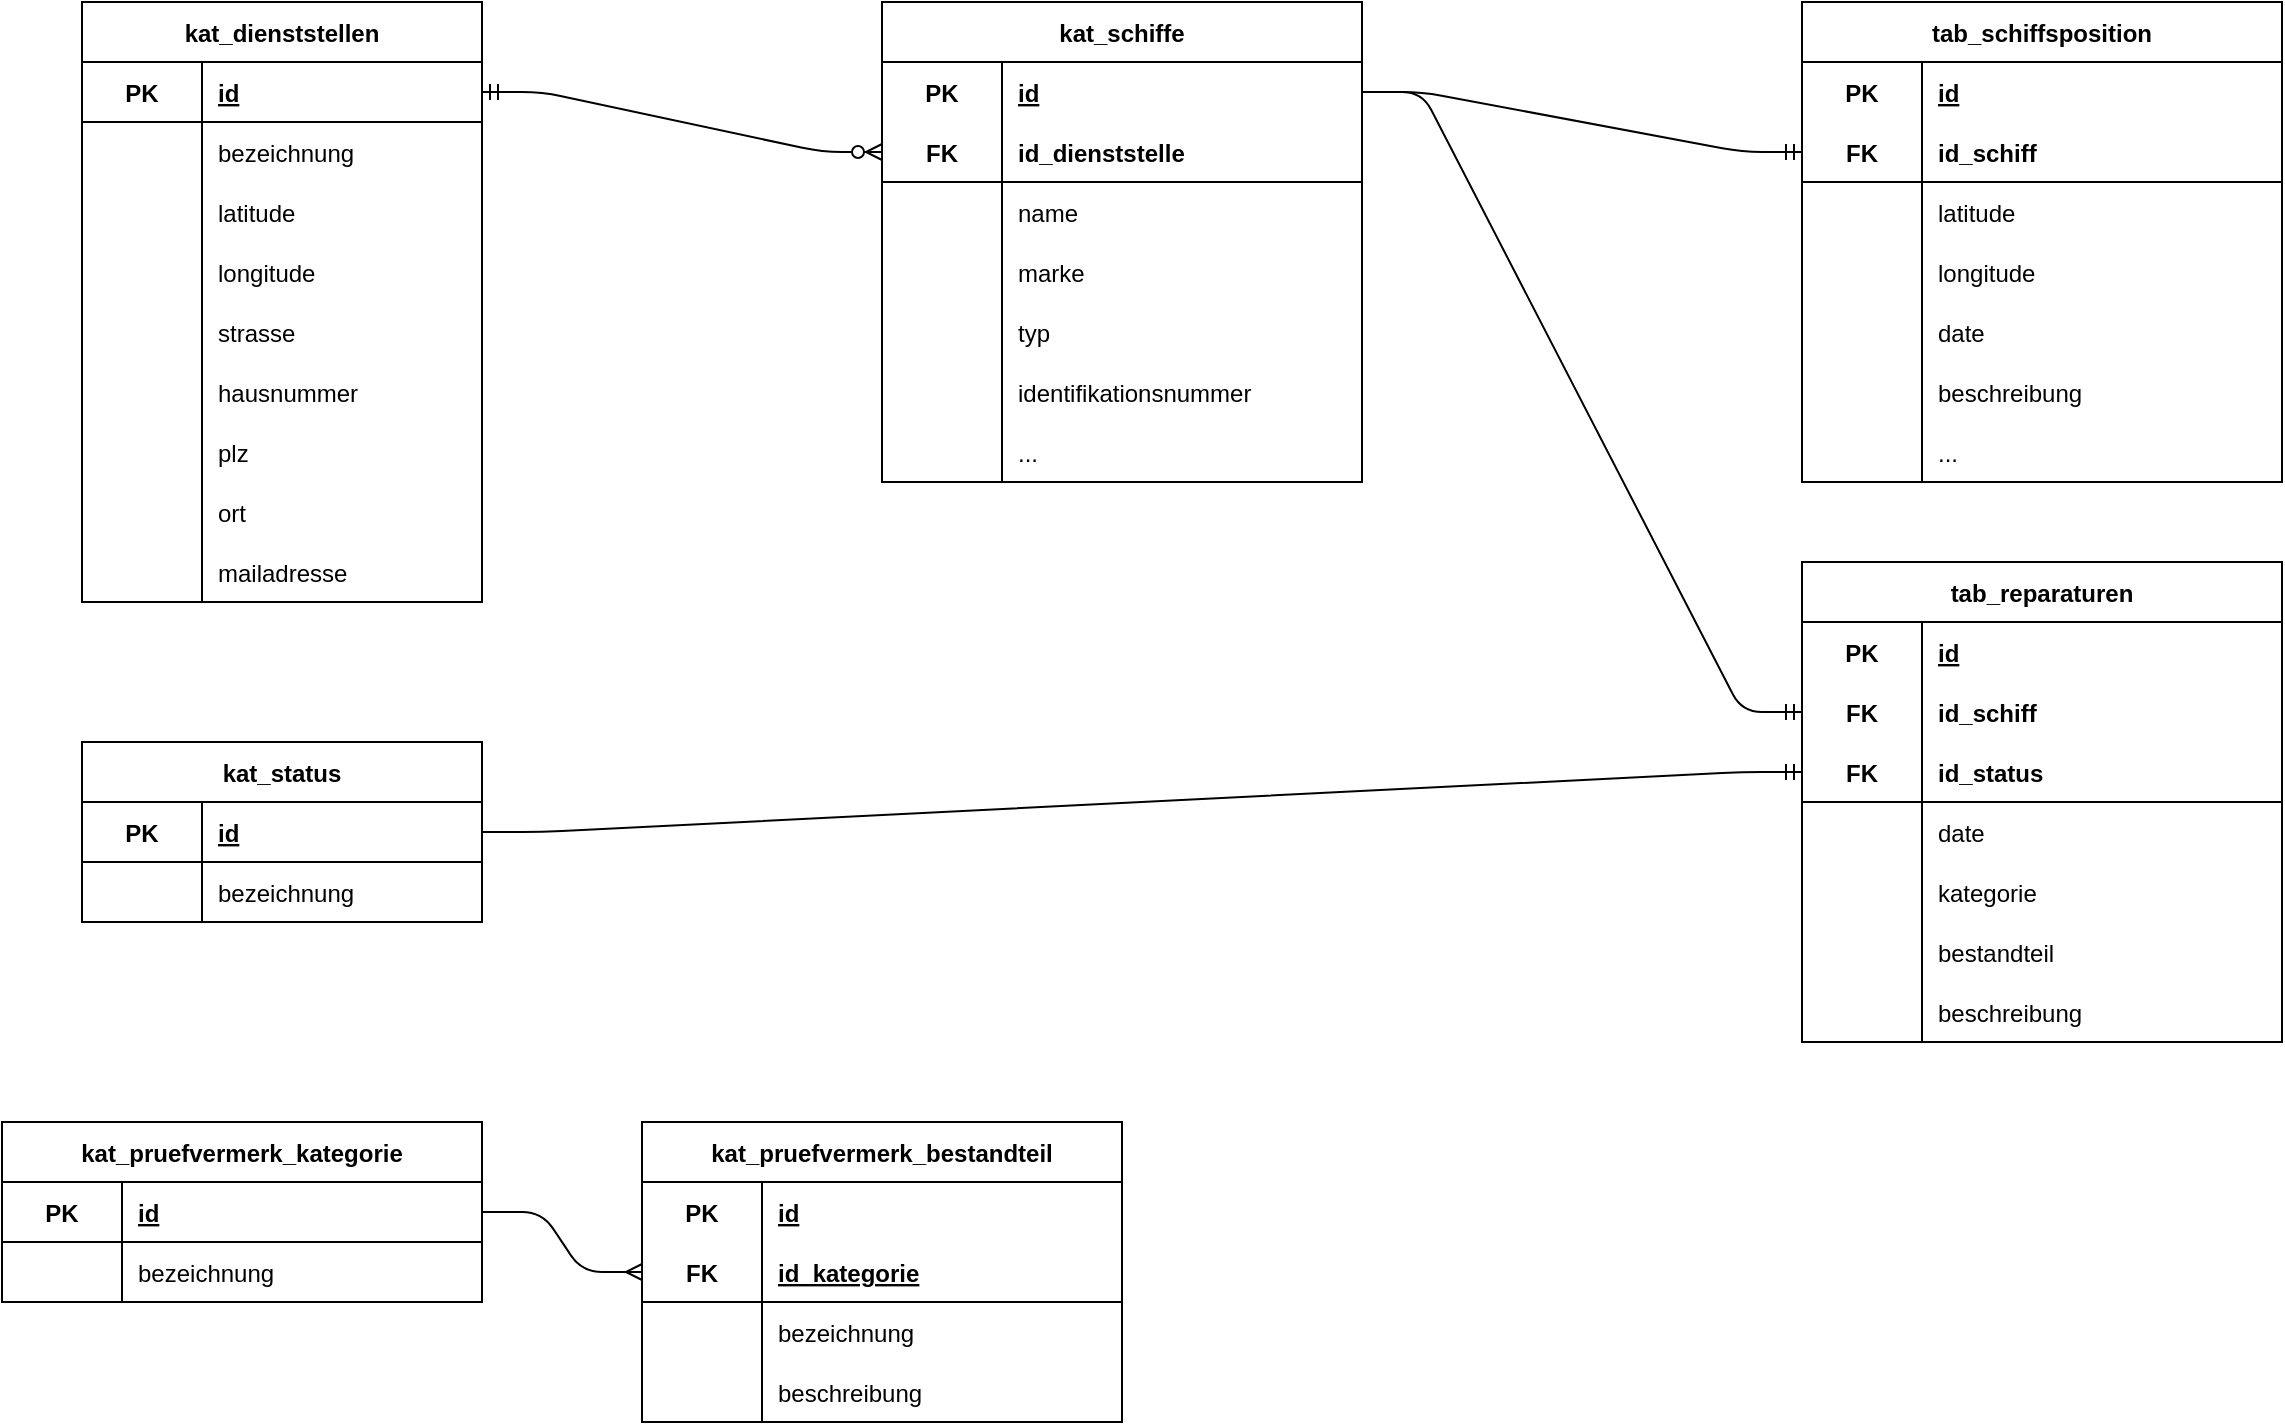 <mxfile version="14.9.3" type="device"><diagram id="sfsO3Hcoz5Hx7SNBKWuH" name="Page-1"><mxGraphModel dx="5128" dy="4210" grid="1" gridSize="10" guides="1" tooltips="1" connect="1" arrows="1" fold="1" page="1" pageScale="1" pageWidth="1654" pageHeight="2336" math="0" shadow="0"><root><mxCell id="0"/><mxCell id="1" parent="0"/><mxCell id="rqoMmdnZVlLSdogfZF5L-40" value="kat_dienststellen" style="shape=table;startSize=30;container=1;collapsible=1;childLayout=tableLayout;fixedRows=1;rowLines=0;fontStyle=1;align=center;resizeLast=1;strokeColor=#000000;fillColor=none;" parent="1" vertex="1"><mxGeometry x="-1520" y="-2280" width="200" height="300" as="geometry"/></mxCell><mxCell id="rqoMmdnZVlLSdogfZF5L-41" value="" style="shape=partialRectangle;collapsible=0;dropTarget=0;pointerEvents=0;fillColor=none;top=0;left=0;bottom=1;right=0;points=[[0,0.5],[1,0.5]];portConstraint=eastwest;" parent="rqoMmdnZVlLSdogfZF5L-40" vertex="1"><mxGeometry y="30" width="200" height="30" as="geometry"/></mxCell><mxCell id="rqoMmdnZVlLSdogfZF5L-42" value="PK" style="shape=partialRectangle;connectable=0;fillColor=none;top=0;left=0;bottom=0;right=0;fontStyle=1;overflow=hidden;strokeColor=none;" parent="rqoMmdnZVlLSdogfZF5L-41" vertex="1"><mxGeometry width="60" height="30" as="geometry"/></mxCell><mxCell id="rqoMmdnZVlLSdogfZF5L-43" value="id" style="shape=partialRectangle;connectable=0;top=0;left=0;bottom=0;right=0;align=left;spacingLeft=6;fontStyle=5;overflow=hidden;strokeColor=none;fillColor=none;" parent="rqoMmdnZVlLSdogfZF5L-41" vertex="1"><mxGeometry x="60" width="140" height="30" as="geometry"/></mxCell><mxCell id="rqoMmdnZVlLSdogfZF5L-47" value="" style="shape=partialRectangle;collapsible=0;dropTarget=0;pointerEvents=0;fillColor=none;top=0;left=0;bottom=0;right=0;points=[[0,0.5],[1,0.5]];portConstraint=eastwest;" parent="rqoMmdnZVlLSdogfZF5L-40" vertex="1"><mxGeometry y="60" width="200" height="30" as="geometry"/></mxCell><mxCell id="rqoMmdnZVlLSdogfZF5L-48" value="" style="shape=partialRectangle;connectable=0;fillColor=none;top=0;left=0;bottom=0;right=0;editable=1;overflow=hidden;" parent="rqoMmdnZVlLSdogfZF5L-47" vertex="1"><mxGeometry width="60" height="30" as="geometry"/></mxCell><mxCell id="rqoMmdnZVlLSdogfZF5L-49" value="bezeichnung" style="shape=partialRectangle;connectable=0;top=0;left=0;bottom=0;right=0;align=left;spacingLeft=6;overflow=hidden;fillColor=none;" parent="rqoMmdnZVlLSdogfZF5L-47" vertex="1"><mxGeometry x="60" width="140" height="30" as="geometry"/></mxCell><mxCell id="rqoMmdnZVlLSdogfZF5L-50" value="" style="shape=partialRectangle;collapsible=0;dropTarget=0;pointerEvents=0;fillColor=none;top=0;left=0;bottom=0;right=0;points=[[0,0.5],[1,0.5]];portConstraint=eastwest;" parent="rqoMmdnZVlLSdogfZF5L-40" vertex="1"><mxGeometry y="90" width="200" height="30" as="geometry"/></mxCell><mxCell id="rqoMmdnZVlLSdogfZF5L-51" value="" style="shape=partialRectangle;connectable=0;fillColor=none;top=0;left=0;bottom=0;right=0;editable=1;overflow=hidden;" parent="rqoMmdnZVlLSdogfZF5L-50" vertex="1"><mxGeometry width="60" height="30" as="geometry"/></mxCell><mxCell id="rqoMmdnZVlLSdogfZF5L-52" value="latitude" style="shape=partialRectangle;connectable=0;top=0;left=0;bottom=0;right=0;align=left;spacingLeft=6;overflow=hidden;fillColor=none;" parent="rqoMmdnZVlLSdogfZF5L-50" vertex="1"><mxGeometry x="60" width="140" height="30" as="geometry"/></mxCell><mxCell id="oba9zOCNSkL2vtbInk4V-3843" value="" style="shape=partialRectangle;collapsible=0;dropTarget=0;pointerEvents=0;fillColor=none;top=0;left=0;bottom=0;right=0;points=[[0,0.5],[1,0.5]];portConstraint=eastwest;" vertex="1" parent="rqoMmdnZVlLSdogfZF5L-40"><mxGeometry y="120" width="200" height="30" as="geometry"/></mxCell><mxCell id="oba9zOCNSkL2vtbInk4V-3844" value="" style="shape=partialRectangle;connectable=0;fillColor=none;top=0;left=0;bottom=0;right=0;editable=1;overflow=hidden;" vertex="1" parent="oba9zOCNSkL2vtbInk4V-3843"><mxGeometry width="60" height="30" as="geometry"/></mxCell><mxCell id="oba9zOCNSkL2vtbInk4V-3845" value="longitude" style="shape=partialRectangle;connectable=0;top=0;left=0;bottom=0;right=0;align=left;spacingLeft=6;overflow=hidden;fillColor=none;" vertex="1" parent="oba9zOCNSkL2vtbInk4V-3843"><mxGeometry x="60" width="140" height="30" as="geometry"/></mxCell><mxCell id="rqoMmdnZVlLSdogfZF5L-53" value="" style="shape=partialRectangle;collapsible=0;dropTarget=0;pointerEvents=0;fillColor=none;top=0;left=0;bottom=0;right=0;points=[[0,0.5],[1,0.5]];portConstraint=eastwest;" parent="rqoMmdnZVlLSdogfZF5L-40" vertex="1"><mxGeometry y="150" width="200" height="30" as="geometry"/></mxCell><mxCell id="rqoMmdnZVlLSdogfZF5L-54" value="" style="shape=partialRectangle;connectable=0;fillColor=none;top=0;left=0;bottom=0;right=0;editable=1;overflow=hidden;" parent="rqoMmdnZVlLSdogfZF5L-53" vertex="1"><mxGeometry width="60" height="30" as="geometry"/></mxCell><mxCell id="rqoMmdnZVlLSdogfZF5L-55" value="strasse" style="shape=partialRectangle;connectable=0;top=0;left=0;bottom=0;right=0;align=left;spacingLeft=6;overflow=hidden;fillColor=none;" parent="rqoMmdnZVlLSdogfZF5L-53" vertex="1"><mxGeometry x="60" width="140" height="30" as="geometry"/></mxCell><mxCell id="oba9zOCNSkL2vtbInk4V-3846" value="" style="shape=partialRectangle;collapsible=0;dropTarget=0;pointerEvents=0;fillColor=none;top=0;left=0;bottom=0;right=0;points=[[0,0.5],[1,0.5]];portConstraint=eastwest;" vertex="1" parent="rqoMmdnZVlLSdogfZF5L-40"><mxGeometry y="180" width="200" height="30" as="geometry"/></mxCell><mxCell id="oba9zOCNSkL2vtbInk4V-3847" value="" style="shape=partialRectangle;connectable=0;fillColor=none;top=0;left=0;bottom=0;right=0;editable=1;overflow=hidden;" vertex="1" parent="oba9zOCNSkL2vtbInk4V-3846"><mxGeometry width="60" height="30" as="geometry"/></mxCell><mxCell id="oba9zOCNSkL2vtbInk4V-3848" value="hausnummer" style="shape=partialRectangle;connectable=0;top=0;left=0;bottom=0;right=0;align=left;spacingLeft=6;overflow=hidden;fillColor=none;" vertex="1" parent="oba9zOCNSkL2vtbInk4V-3846"><mxGeometry x="60" width="140" height="30" as="geometry"/></mxCell><mxCell id="oba9zOCNSkL2vtbInk4V-3849" value="" style="shape=partialRectangle;collapsible=0;dropTarget=0;pointerEvents=0;fillColor=none;top=0;left=0;bottom=0;right=0;points=[[0,0.5],[1,0.5]];portConstraint=eastwest;" vertex="1" parent="rqoMmdnZVlLSdogfZF5L-40"><mxGeometry y="210" width="200" height="30" as="geometry"/></mxCell><mxCell id="oba9zOCNSkL2vtbInk4V-3850" value="" style="shape=partialRectangle;connectable=0;fillColor=none;top=0;left=0;bottom=0;right=0;editable=1;overflow=hidden;" vertex="1" parent="oba9zOCNSkL2vtbInk4V-3849"><mxGeometry width="60" height="30" as="geometry"/></mxCell><mxCell id="oba9zOCNSkL2vtbInk4V-3851" value="plz" style="shape=partialRectangle;connectable=0;top=0;left=0;bottom=0;right=0;align=left;spacingLeft=6;overflow=hidden;fillColor=none;" vertex="1" parent="oba9zOCNSkL2vtbInk4V-3849"><mxGeometry x="60" width="140" height="30" as="geometry"/></mxCell><mxCell id="oba9zOCNSkL2vtbInk4V-3852" value="" style="shape=partialRectangle;collapsible=0;dropTarget=0;pointerEvents=0;fillColor=none;top=0;left=0;bottom=0;right=0;points=[[0,0.5],[1,0.5]];portConstraint=eastwest;" vertex="1" parent="rqoMmdnZVlLSdogfZF5L-40"><mxGeometry y="240" width="200" height="30" as="geometry"/></mxCell><mxCell id="oba9zOCNSkL2vtbInk4V-3853" value="" style="shape=partialRectangle;connectable=0;fillColor=none;top=0;left=0;bottom=0;right=0;editable=1;overflow=hidden;" vertex="1" parent="oba9zOCNSkL2vtbInk4V-3852"><mxGeometry width="60" height="30" as="geometry"/></mxCell><mxCell id="oba9zOCNSkL2vtbInk4V-3854" value="ort" style="shape=partialRectangle;connectable=0;top=0;left=0;bottom=0;right=0;align=left;spacingLeft=6;overflow=hidden;fillColor=none;" vertex="1" parent="oba9zOCNSkL2vtbInk4V-3852"><mxGeometry x="60" width="140" height="30" as="geometry"/></mxCell><mxCell id="rqoMmdnZVlLSdogfZF5L-56" value="" style="shape=partialRectangle;collapsible=0;dropTarget=0;pointerEvents=0;fillColor=none;top=0;left=0;bottom=0;right=0;points=[[0,0.5],[1,0.5]];portConstraint=eastwest;" parent="rqoMmdnZVlLSdogfZF5L-40" vertex="1"><mxGeometry y="270" width="200" height="30" as="geometry"/></mxCell><mxCell id="rqoMmdnZVlLSdogfZF5L-57" value="" style="shape=partialRectangle;connectable=0;fillColor=none;top=0;left=0;bottom=0;right=0;editable=1;overflow=hidden;" parent="rqoMmdnZVlLSdogfZF5L-56" vertex="1"><mxGeometry width="60" height="30" as="geometry"/></mxCell><mxCell id="rqoMmdnZVlLSdogfZF5L-58" value="mailadresse" style="shape=partialRectangle;connectable=0;top=0;left=0;bottom=0;right=0;align=left;spacingLeft=6;overflow=hidden;fillColor=none;" parent="rqoMmdnZVlLSdogfZF5L-56" vertex="1"><mxGeometry x="60" width="140" height="30" as="geometry"/></mxCell><mxCell id="oba9zOCNSkL2vtbInk4V-3742" value="kat_schiffe" style="shape=table;startSize=30;container=1;collapsible=1;childLayout=tableLayout;fixedRows=1;rowLines=0;fontStyle=1;align=center;resizeLast=1;strokeColor=#000000;fillColor=none;" vertex="1" parent="1"><mxGeometry x="-1120" y="-2280" width="240" height="240" as="geometry"><mxRectangle x="1280" y="900" width="150" height="30" as="alternateBounds"/></mxGeometry></mxCell><mxCell id="oba9zOCNSkL2vtbInk4V-3743" value="" style="shape=partialRectangle;collapsible=0;dropTarget=0;pointerEvents=0;fillColor=none;top=0;left=0;bottom=0;right=0;points=[[0,0.5],[1,0.5]];portConstraint=eastwest;" vertex="1" parent="oba9zOCNSkL2vtbInk4V-3742"><mxGeometry y="30" width="240" height="30" as="geometry"/></mxCell><mxCell id="oba9zOCNSkL2vtbInk4V-3744" value="PK" style="shape=partialRectangle;connectable=0;fillColor=none;top=0;left=0;bottom=0;right=0;fontStyle=1;overflow=hidden;" vertex="1" parent="oba9zOCNSkL2vtbInk4V-3743"><mxGeometry width="60" height="30" as="geometry"/></mxCell><mxCell id="oba9zOCNSkL2vtbInk4V-3745" value="id" style="shape=partialRectangle;connectable=0;top=0;left=0;bottom=0;right=0;align=left;spacingLeft=6;fontStyle=5;overflow=hidden;fillColor=none;" vertex="1" parent="oba9zOCNSkL2vtbInk4V-3743"><mxGeometry x="60" width="180" height="30" as="geometry"/></mxCell><mxCell id="oba9zOCNSkL2vtbInk4V-3749" value="" style="shape=partialRectangle;collapsible=0;dropTarget=0;pointerEvents=0;fillColor=none;top=0;left=0;bottom=0;right=0;points=[[0,0.5],[1,0.5]];portConstraint=eastwest;" vertex="1" parent="oba9zOCNSkL2vtbInk4V-3742"><mxGeometry y="60" width="240" height="30" as="geometry"/></mxCell><mxCell id="oba9zOCNSkL2vtbInk4V-3750" value="FK" style="shape=partialRectangle;connectable=0;fillColor=none;top=0;left=0;bottom=1;right=0;fontStyle=1;overflow=hidden;" vertex="1" parent="oba9zOCNSkL2vtbInk4V-3749"><mxGeometry width="60" height="30" as="geometry"/></mxCell><mxCell id="oba9zOCNSkL2vtbInk4V-3751" value="id_dienststelle" style="shape=partialRectangle;connectable=0;top=0;left=0;bottom=1;right=0;align=left;spacingLeft=6;fontStyle=1;overflow=hidden;fillColor=none;" vertex="1" parent="oba9zOCNSkL2vtbInk4V-3749"><mxGeometry x="60" width="180" height="30" as="geometry"/></mxCell><mxCell id="oba9zOCNSkL2vtbInk4V-3752" value="" style="shape=partialRectangle;collapsible=0;dropTarget=0;pointerEvents=0;fillColor=none;top=0;left=0;bottom=0;right=0;points=[[0,0.5],[1,0.5]];portConstraint=eastwest;" vertex="1" parent="oba9zOCNSkL2vtbInk4V-3742"><mxGeometry y="90" width="240" height="30" as="geometry"/></mxCell><mxCell id="oba9zOCNSkL2vtbInk4V-3753" value="" style="shape=partialRectangle;connectable=0;fillColor=none;top=0;left=0;bottom=0;right=0;editable=1;overflow=hidden;" vertex="1" parent="oba9zOCNSkL2vtbInk4V-3752"><mxGeometry width="60" height="30" as="geometry"/></mxCell><mxCell id="oba9zOCNSkL2vtbInk4V-3754" value="name" style="shape=partialRectangle;connectable=0;top=0;left=0;bottom=0;right=0;align=left;spacingLeft=6;overflow=hidden;fillColor=none;" vertex="1" parent="oba9zOCNSkL2vtbInk4V-3752"><mxGeometry x="60" width="180" height="30" as="geometry"/></mxCell><mxCell id="oba9zOCNSkL2vtbInk4V-3818" value="" style="shape=partialRectangle;collapsible=0;dropTarget=0;pointerEvents=0;fillColor=none;top=0;left=0;bottom=0;right=0;points=[[0,0.5],[1,0.5]];portConstraint=eastwest;" vertex="1" parent="oba9zOCNSkL2vtbInk4V-3742"><mxGeometry y="120" width="240" height="30" as="geometry"/></mxCell><mxCell id="oba9zOCNSkL2vtbInk4V-3819" value="" style="shape=partialRectangle;connectable=0;fillColor=none;top=0;left=0;bottom=0;right=0;editable=1;overflow=hidden;" vertex="1" parent="oba9zOCNSkL2vtbInk4V-3818"><mxGeometry width="60" height="30" as="geometry"/></mxCell><mxCell id="oba9zOCNSkL2vtbInk4V-3820" value="marke" style="shape=partialRectangle;connectable=0;top=0;left=0;bottom=0;right=0;align=left;spacingLeft=6;overflow=hidden;fillColor=none;" vertex="1" parent="oba9zOCNSkL2vtbInk4V-3818"><mxGeometry x="60" width="180" height="30" as="geometry"/></mxCell><mxCell id="oba9zOCNSkL2vtbInk4V-3821" value="" style="shape=partialRectangle;collapsible=0;dropTarget=0;pointerEvents=0;fillColor=none;top=0;left=0;bottom=0;right=0;points=[[0,0.5],[1,0.5]];portConstraint=eastwest;" vertex="1" parent="oba9zOCNSkL2vtbInk4V-3742"><mxGeometry y="150" width="240" height="30" as="geometry"/></mxCell><mxCell id="oba9zOCNSkL2vtbInk4V-3822" value="" style="shape=partialRectangle;connectable=0;fillColor=none;top=0;left=0;bottom=0;right=0;editable=1;overflow=hidden;" vertex="1" parent="oba9zOCNSkL2vtbInk4V-3821"><mxGeometry width="60" height="30" as="geometry"/></mxCell><mxCell id="oba9zOCNSkL2vtbInk4V-3823" value="typ" style="shape=partialRectangle;connectable=0;top=0;left=0;bottom=0;right=0;align=left;spacingLeft=6;overflow=hidden;fillColor=none;" vertex="1" parent="oba9zOCNSkL2vtbInk4V-3821"><mxGeometry x="60" width="180" height="30" as="geometry"/></mxCell><mxCell id="oba9zOCNSkL2vtbInk4V-3824" value="" style="shape=partialRectangle;collapsible=0;dropTarget=0;pointerEvents=0;fillColor=none;top=0;left=0;bottom=0;right=0;points=[[0,0.5],[1,0.5]];portConstraint=eastwest;" vertex="1" parent="oba9zOCNSkL2vtbInk4V-3742"><mxGeometry y="180" width="240" height="30" as="geometry"/></mxCell><mxCell id="oba9zOCNSkL2vtbInk4V-3825" value="" style="shape=partialRectangle;connectable=0;fillColor=none;top=0;left=0;bottom=0;right=0;editable=1;overflow=hidden;" vertex="1" parent="oba9zOCNSkL2vtbInk4V-3824"><mxGeometry width="60" height="30" as="geometry"/></mxCell><mxCell id="oba9zOCNSkL2vtbInk4V-3826" value="identifikationsnummer" style="shape=partialRectangle;connectable=0;top=0;left=0;bottom=0;right=0;align=left;spacingLeft=6;overflow=hidden;fillColor=none;" vertex="1" parent="oba9zOCNSkL2vtbInk4V-3824"><mxGeometry x="60" width="180" height="30" as="geometry"/></mxCell><mxCell id="oba9zOCNSkL2vtbInk4V-3827" value="" style="shape=partialRectangle;collapsible=0;dropTarget=0;pointerEvents=0;fillColor=none;top=0;left=0;bottom=0;right=0;points=[[0,0.5],[1,0.5]];portConstraint=eastwest;" vertex="1" parent="oba9zOCNSkL2vtbInk4V-3742"><mxGeometry y="210" width="240" height="30" as="geometry"/></mxCell><mxCell id="oba9zOCNSkL2vtbInk4V-3828" value="" style="shape=partialRectangle;connectable=0;fillColor=none;top=0;left=0;bottom=0;right=0;editable=1;overflow=hidden;" vertex="1" parent="oba9zOCNSkL2vtbInk4V-3827"><mxGeometry width="60" height="30" as="geometry"/></mxCell><mxCell id="oba9zOCNSkL2vtbInk4V-3829" value="..." style="shape=partialRectangle;connectable=0;top=0;left=0;bottom=0;right=0;align=left;spacingLeft=6;overflow=hidden;fillColor=none;" vertex="1" parent="oba9zOCNSkL2vtbInk4V-3827"><mxGeometry x="60" width="180" height="30" as="geometry"/></mxCell><mxCell id="oba9zOCNSkL2vtbInk4V-3767" value="tab_reparaturen" style="shape=table;startSize=30;container=1;collapsible=1;childLayout=tableLayout;fixedRows=1;rowLines=0;fontStyle=1;align=center;resizeLast=1;strokeColor=#000000;fillColor=none;" vertex="1" parent="1"><mxGeometry x="-660" y="-2000" width="240" height="240" as="geometry"><mxRectangle x="1280" y="900" width="150" height="30" as="alternateBounds"/></mxGeometry></mxCell><mxCell id="oba9zOCNSkL2vtbInk4V-3768" value="" style="shape=partialRectangle;collapsible=0;dropTarget=0;pointerEvents=0;fillColor=none;top=0;left=0;bottom=0;right=0;points=[[0,0.5],[1,0.5]];portConstraint=eastwest;" vertex="1" parent="oba9zOCNSkL2vtbInk4V-3767"><mxGeometry y="30" width="240" height="30" as="geometry"/></mxCell><mxCell id="oba9zOCNSkL2vtbInk4V-3769" value="PK" style="shape=partialRectangle;connectable=0;fillColor=none;top=0;left=0;bottom=0;right=0;fontStyle=1;overflow=hidden;" vertex="1" parent="oba9zOCNSkL2vtbInk4V-3768"><mxGeometry width="60" height="30" as="geometry"/></mxCell><mxCell id="oba9zOCNSkL2vtbInk4V-3770" value="id" style="shape=partialRectangle;connectable=0;top=0;left=0;bottom=0;right=0;align=left;spacingLeft=6;fontStyle=5;overflow=hidden;fillColor=none;" vertex="1" parent="oba9zOCNSkL2vtbInk4V-3768"><mxGeometry x="60" width="180" height="30" as="geometry"/></mxCell><mxCell id="oba9zOCNSkL2vtbInk4V-3815" value="" style="shape=partialRectangle;collapsible=0;dropTarget=0;pointerEvents=0;fillColor=none;top=0;left=0;bottom=0;right=0;points=[[0,0.5],[1,0.5]];portConstraint=eastwest;" vertex="1" parent="oba9zOCNSkL2vtbInk4V-3767"><mxGeometry y="60" width="240" height="30" as="geometry"/></mxCell><mxCell id="oba9zOCNSkL2vtbInk4V-3816" value="FK" style="shape=partialRectangle;connectable=0;fillColor=none;top=0;left=0;bottom=0;right=0;fontStyle=1;overflow=hidden;" vertex="1" parent="oba9zOCNSkL2vtbInk4V-3815"><mxGeometry width="60" height="30" as="geometry"/></mxCell><mxCell id="oba9zOCNSkL2vtbInk4V-3817" value="id_schiff" style="shape=partialRectangle;connectable=0;top=0;left=0;bottom=0;right=0;align=left;spacingLeft=6;fontStyle=1;overflow=hidden;fillColor=none;" vertex="1" parent="oba9zOCNSkL2vtbInk4V-3815"><mxGeometry x="60" width="180" height="30" as="geometry"/></mxCell><mxCell id="oba9zOCNSkL2vtbInk4V-3812" value="" style="shape=partialRectangle;collapsible=0;dropTarget=0;pointerEvents=0;fillColor=none;top=0;left=0;bottom=0;right=0;points=[[0,0.5],[1,0.5]];portConstraint=eastwest;" vertex="1" parent="oba9zOCNSkL2vtbInk4V-3767"><mxGeometry y="90" width="240" height="30" as="geometry"/></mxCell><mxCell id="oba9zOCNSkL2vtbInk4V-3813" value="FK" style="shape=partialRectangle;connectable=0;fillColor=none;top=0;left=0;bottom=1;right=0;fontStyle=1;overflow=hidden;" vertex="1" parent="oba9zOCNSkL2vtbInk4V-3812"><mxGeometry width="60" height="30" as="geometry"/></mxCell><mxCell id="oba9zOCNSkL2vtbInk4V-3814" value="id_status" style="shape=partialRectangle;connectable=0;top=0;left=0;bottom=1;right=0;align=left;spacingLeft=6;fontStyle=1;overflow=hidden;fillColor=none;" vertex="1" parent="oba9zOCNSkL2vtbInk4V-3812"><mxGeometry x="60" width="180" height="30" as="geometry"/></mxCell><mxCell id="oba9zOCNSkL2vtbInk4V-3777" value="" style="shape=partialRectangle;collapsible=0;dropTarget=0;pointerEvents=0;fillColor=none;top=0;left=0;bottom=0;right=0;points=[[0,0.5],[1,0.5]];portConstraint=eastwest;" vertex="1" parent="oba9zOCNSkL2vtbInk4V-3767"><mxGeometry y="120" width="240" height="30" as="geometry"/></mxCell><mxCell id="oba9zOCNSkL2vtbInk4V-3778" value="" style="shape=partialRectangle;connectable=0;fillColor=none;top=0;left=0;bottom=0;right=0;editable=1;overflow=hidden;" vertex="1" parent="oba9zOCNSkL2vtbInk4V-3777"><mxGeometry width="60" height="30" as="geometry"/></mxCell><mxCell id="oba9zOCNSkL2vtbInk4V-3779" value="date" style="shape=partialRectangle;connectable=0;top=0;left=0;bottom=0;right=0;align=left;spacingLeft=6;overflow=hidden;fillColor=none;" vertex="1" parent="oba9zOCNSkL2vtbInk4V-3777"><mxGeometry x="60" width="180" height="30" as="geometry"/></mxCell><mxCell id="oba9zOCNSkL2vtbInk4V-3780" value="" style="shape=partialRectangle;collapsible=0;dropTarget=0;pointerEvents=0;fillColor=none;top=0;left=0;bottom=0;right=0;points=[[0,0.5],[1,0.5]];portConstraint=eastwest;" vertex="1" parent="oba9zOCNSkL2vtbInk4V-3767"><mxGeometry y="150" width="240" height="30" as="geometry"/></mxCell><mxCell id="oba9zOCNSkL2vtbInk4V-3781" value="" style="shape=partialRectangle;connectable=0;fillColor=none;top=0;left=0;bottom=0;right=0;editable=1;overflow=hidden;" vertex="1" parent="oba9zOCNSkL2vtbInk4V-3780"><mxGeometry width="60" height="30" as="geometry"/></mxCell><mxCell id="oba9zOCNSkL2vtbInk4V-3782" value="kategorie" style="shape=partialRectangle;connectable=0;top=0;left=0;bottom=0;right=0;align=left;spacingLeft=6;overflow=hidden;fillColor=none;" vertex="1" parent="oba9zOCNSkL2vtbInk4V-3780"><mxGeometry x="60" width="180" height="30" as="geometry"/></mxCell><mxCell id="oba9zOCNSkL2vtbInk4V-3783" value="" style="shape=partialRectangle;collapsible=0;dropTarget=0;pointerEvents=0;fillColor=none;top=0;left=0;bottom=0;right=0;points=[[0,0.5],[1,0.5]];portConstraint=eastwest;" vertex="1" parent="oba9zOCNSkL2vtbInk4V-3767"><mxGeometry y="180" width="240" height="30" as="geometry"/></mxCell><mxCell id="oba9zOCNSkL2vtbInk4V-3784" value="" style="shape=partialRectangle;connectable=0;fillColor=none;top=0;left=0;bottom=0;right=0;editable=1;overflow=hidden;" vertex="1" parent="oba9zOCNSkL2vtbInk4V-3783"><mxGeometry width="60" height="30" as="geometry"/></mxCell><mxCell id="oba9zOCNSkL2vtbInk4V-3785" value="bestandteil" style="shape=partialRectangle;connectable=0;top=0;left=0;bottom=0;right=0;align=left;spacingLeft=6;overflow=hidden;fillColor=none;" vertex="1" parent="oba9zOCNSkL2vtbInk4V-3783"><mxGeometry x="60" width="180" height="30" as="geometry"/></mxCell><mxCell id="oba9zOCNSkL2vtbInk4V-3786" value="" style="shape=partialRectangle;collapsible=0;dropTarget=0;pointerEvents=0;fillColor=none;top=0;left=0;bottom=0;right=0;points=[[0,0.5],[1,0.5]];portConstraint=eastwest;" vertex="1" parent="oba9zOCNSkL2vtbInk4V-3767"><mxGeometry y="210" width="240" height="30" as="geometry"/></mxCell><mxCell id="oba9zOCNSkL2vtbInk4V-3787" value="" style="shape=partialRectangle;connectable=0;fillColor=none;top=0;left=0;bottom=0;right=0;editable=1;overflow=hidden;" vertex="1" parent="oba9zOCNSkL2vtbInk4V-3786"><mxGeometry width="60" height="30" as="geometry"/></mxCell><mxCell id="oba9zOCNSkL2vtbInk4V-3788" value="beschreibung" style="shape=partialRectangle;connectable=0;top=0;left=0;bottom=0;right=0;align=left;spacingLeft=6;overflow=hidden;fillColor=none;" vertex="1" parent="oba9zOCNSkL2vtbInk4V-3786"><mxGeometry x="60" width="180" height="30" as="geometry"/></mxCell><mxCell id="oba9zOCNSkL2vtbInk4V-3793" value="kat_status" style="shape=table;startSize=30;container=1;collapsible=1;childLayout=tableLayout;fixedRows=1;rowLines=0;fontStyle=1;align=center;resizeLast=1;strokeColor=#000000;fillColor=none;" vertex="1" parent="1"><mxGeometry x="-1520" y="-1910" width="200" height="90" as="geometry"/></mxCell><mxCell id="oba9zOCNSkL2vtbInk4V-3794" value="" style="shape=partialRectangle;collapsible=0;dropTarget=0;pointerEvents=0;fillColor=none;top=0;left=0;bottom=1;right=0;points=[[0,0.5],[1,0.5]];portConstraint=eastwest;" vertex="1" parent="oba9zOCNSkL2vtbInk4V-3793"><mxGeometry y="30" width="200" height="30" as="geometry"/></mxCell><mxCell id="oba9zOCNSkL2vtbInk4V-3795" value="PK" style="shape=partialRectangle;connectable=0;fillColor=none;top=0;left=0;bottom=0;right=0;fontStyle=1;overflow=hidden;strokeColor=none;" vertex="1" parent="oba9zOCNSkL2vtbInk4V-3794"><mxGeometry width="60" height="30" as="geometry"/></mxCell><mxCell id="oba9zOCNSkL2vtbInk4V-3796" value="id" style="shape=partialRectangle;connectable=0;top=0;left=0;bottom=0;right=0;align=left;spacingLeft=6;fontStyle=5;overflow=hidden;strokeColor=none;fillColor=none;" vertex="1" parent="oba9zOCNSkL2vtbInk4V-3794"><mxGeometry x="60" width="140" height="30" as="geometry"/></mxCell><mxCell id="oba9zOCNSkL2vtbInk4V-3809" value="" style="shape=partialRectangle;collapsible=0;dropTarget=0;pointerEvents=0;fillColor=none;top=0;left=0;bottom=0;right=0;points=[[0,0.5],[1,0.5]];portConstraint=eastwest;" vertex="1" parent="oba9zOCNSkL2vtbInk4V-3793"><mxGeometry y="60" width="200" height="30" as="geometry"/></mxCell><mxCell id="oba9zOCNSkL2vtbInk4V-3810" value="" style="shape=partialRectangle;connectable=0;fillColor=none;top=0;left=0;bottom=0;right=0;editable=1;overflow=hidden;" vertex="1" parent="oba9zOCNSkL2vtbInk4V-3809"><mxGeometry width="60" height="30" as="geometry"/></mxCell><mxCell id="oba9zOCNSkL2vtbInk4V-3811" value="bezeichnung" style="shape=partialRectangle;connectable=0;top=0;left=0;bottom=0;right=0;align=left;spacingLeft=6;overflow=hidden;fillColor=none;" vertex="1" parent="oba9zOCNSkL2vtbInk4V-3809"><mxGeometry x="60" width="140" height="30" as="geometry"/></mxCell><mxCell id="oba9zOCNSkL2vtbInk4V-3858" value="" style="edgeStyle=entityRelationEdgeStyle;fontSize=12;html=1;endArrow=ERzeroToMany;startArrow=ERmandOne;entryX=0;entryY=0.5;entryDx=0;entryDy=0;exitX=1;exitY=0.5;exitDx=0;exitDy=0;" edge="1" parent="1" source="rqoMmdnZVlLSdogfZF5L-41" target="oba9zOCNSkL2vtbInk4V-3749"><mxGeometry width="100" height="100" relative="1" as="geometry"><mxPoint x="-1180" y="-1840" as="sourcePoint"/><mxPoint x="-1080" y="-1940" as="targetPoint"/></mxGeometry></mxCell><mxCell id="oba9zOCNSkL2vtbInk4V-3859" value="" style="edgeStyle=entityRelationEdgeStyle;fontSize=12;html=1;endArrow=ERmandOne;exitX=1;exitY=0.5;exitDx=0;exitDy=0;entryX=0;entryY=0.5;entryDx=0;entryDy=0;" edge="1" parent="1" source="oba9zOCNSkL2vtbInk4V-3794" target="oba9zOCNSkL2vtbInk4V-3812"><mxGeometry width="100" height="100" relative="1" as="geometry"><mxPoint x="-1180" y="-1840" as="sourcePoint"/><mxPoint x="-1080" y="-1940" as="targetPoint"/></mxGeometry></mxCell><mxCell id="oba9zOCNSkL2vtbInk4V-3860" value="" style="edgeStyle=entityRelationEdgeStyle;fontSize=12;html=1;endArrow=ERmandOne;exitX=1;exitY=0.5;exitDx=0;exitDy=0;entryX=0;entryY=0.5;entryDx=0;entryDy=0;" edge="1" parent="1" source="oba9zOCNSkL2vtbInk4V-3743" target="oba9zOCNSkL2vtbInk4V-3815"><mxGeometry width="100" height="100" relative="1" as="geometry"><mxPoint x="-1310" y="-1855" as="sourcePoint"/><mxPoint x="-750" y="-1885" as="targetPoint"/></mxGeometry></mxCell><mxCell id="oba9zOCNSkL2vtbInk4V-3861" value="tab_schiffsposition" style="shape=table;startSize=30;container=1;collapsible=1;childLayout=tableLayout;fixedRows=1;rowLines=0;fontStyle=1;align=center;resizeLast=1;strokeColor=#000000;fillColor=none;" vertex="1" parent="1"><mxGeometry x="-660" y="-2280" width="240" height="240" as="geometry"><mxRectangle x="1280" y="900" width="150" height="30" as="alternateBounds"/></mxGeometry></mxCell><mxCell id="oba9zOCNSkL2vtbInk4V-3862" value="" style="shape=partialRectangle;collapsible=0;dropTarget=0;pointerEvents=0;fillColor=none;top=0;left=0;bottom=0;right=0;points=[[0,0.5],[1,0.5]];portConstraint=eastwest;" vertex="1" parent="oba9zOCNSkL2vtbInk4V-3861"><mxGeometry y="30" width="240" height="30" as="geometry"/></mxCell><mxCell id="oba9zOCNSkL2vtbInk4V-3863" value="PK" style="shape=partialRectangle;connectable=0;fillColor=none;top=0;left=0;bottom=0;right=0;fontStyle=1;overflow=hidden;" vertex="1" parent="oba9zOCNSkL2vtbInk4V-3862"><mxGeometry width="60" height="30" as="geometry"/></mxCell><mxCell id="oba9zOCNSkL2vtbInk4V-3864" value="id" style="shape=partialRectangle;connectable=0;top=0;left=0;bottom=0;right=0;align=left;spacingLeft=6;fontStyle=5;overflow=hidden;fillColor=none;" vertex="1" parent="oba9zOCNSkL2vtbInk4V-3862"><mxGeometry x="60" width="180" height="30" as="geometry"/></mxCell><mxCell id="oba9zOCNSkL2vtbInk4V-3865" value="" style="shape=partialRectangle;collapsible=0;dropTarget=0;pointerEvents=0;fillColor=none;top=0;left=0;bottom=0;right=0;points=[[0,0.5],[1,0.5]];portConstraint=eastwest;" vertex="1" parent="oba9zOCNSkL2vtbInk4V-3861"><mxGeometry y="60" width="240" height="30" as="geometry"/></mxCell><mxCell id="oba9zOCNSkL2vtbInk4V-3866" value="FK" style="shape=partialRectangle;connectable=0;fillColor=none;top=0;left=0;bottom=1;right=0;fontStyle=1;overflow=hidden;" vertex="1" parent="oba9zOCNSkL2vtbInk4V-3865"><mxGeometry width="60" height="30" as="geometry"/></mxCell><mxCell id="oba9zOCNSkL2vtbInk4V-3867" value="id_schiff" style="shape=partialRectangle;connectable=0;top=0;left=0;bottom=1;right=0;align=left;spacingLeft=6;fontStyle=1;overflow=hidden;fillColor=none;" vertex="1" parent="oba9zOCNSkL2vtbInk4V-3865"><mxGeometry x="60" width="180" height="30" as="geometry"/></mxCell><mxCell id="oba9zOCNSkL2vtbInk4V-3868" value="" style="shape=partialRectangle;collapsible=0;dropTarget=0;pointerEvents=0;fillColor=none;top=0;left=0;bottom=0;right=0;points=[[0,0.5],[1,0.5]];portConstraint=eastwest;" vertex="1" parent="oba9zOCNSkL2vtbInk4V-3861"><mxGeometry y="90" width="240" height="30" as="geometry"/></mxCell><mxCell id="oba9zOCNSkL2vtbInk4V-3869" value="" style="shape=partialRectangle;connectable=0;fillColor=none;top=0;left=0;bottom=0;right=0;editable=1;overflow=hidden;" vertex="1" parent="oba9zOCNSkL2vtbInk4V-3868"><mxGeometry width="60" height="30" as="geometry"/></mxCell><mxCell id="oba9zOCNSkL2vtbInk4V-3870" value="latitude" style="shape=partialRectangle;connectable=0;top=0;left=0;bottom=0;right=0;align=left;spacingLeft=6;overflow=hidden;fillColor=none;" vertex="1" parent="oba9zOCNSkL2vtbInk4V-3868"><mxGeometry x="60" width="180" height="30" as="geometry"/></mxCell><mxCell id="oba9zOCNSkL2vtbInk4V-3871" value="" style="shape=partialRectangle;collapsible=0;dropTarget=0;pointerEvents=0;fillColor=none;top=0;left=0;bottom=0;right=0;points=[[0,0.5],[1,0.5]];portConstraint=eastwest;" vertex="1" parent="oba9zOCNSkL2vtbInk4V-3861"><mxGeometry y="120" width="240" height="30" as="geometry"/></mxCell><mxCell id="oba9zOCNSkL2vtbInk4V-3872" value="" style="shape=partialRectangle;connectable=0;fillColor=none;top=0;left=0;bottom=0;right=0;editable=1;overflow=hidden;" vertex="1" parent="oba9zOCNSkL2vtbInk4V-3871"><mxGeometry width="60" height="30" as="geometry"/></mxCell><mxCell id="oba9zOCNSkL2vtbInk4V-3873" value="longitude" style="shape=partialRectangle;connectable=0;top=0;left=0;bottom=0;right=0;align=left;spacingLeft=6;overflow=hidden;fillColor=none;" vertex="1" parent="oba9zOCNSkL2vtbInk4V-3871"><mxGeometry x="60" width="180" height="30" as="geometry"/></mxCell><mxCell id="oba9zOCNSkL2vtbInk4V-3874" value="" style="shape=partialRectangle;collapsible=0;dropTarget=0;pointerEvents=0;fillColor=none;top=0;left=0;bottom=0;right=0;points=[[0,0.5],[1,0.5]];portConstraint=eastwest;" vertex="1" parent="oba9zOCNSkL2vtbInk4V-3861"><mxGeometry y="150" width="240" height="30" as="geometry"/></mxCell><mxCell id="oba9zOCNSkL2vtbInk4V-3875" value="" style="shape=partialRectangle;connectable=0;fillColor=none;top=0;left=0;bottom=0;right=0;editable=1;overflow=hidden;" vertex="1" parent="oba9zOCNSkL2vtbInk4V-3874"><mxGeometry width="60" height="30" as="geometry"/></mxCell><mxCell id="oba9zOCNSkL2vtbInk4V-3876" value="date" style="shape=partialRectangle;connectable=0;top=0;left=0;bottom=0;right=0;align=left;spacingLeft=6;overflow=hidden;fillColor=none;" vertex="1" parent="oba9zOCNSkL2vtbInk4V-3874"><mxGeometry x="60" width="180" height="30" as="geometry"/></mxCell><mxCell id="oba9zOCNSkL2vtbInk4V-3877" value="" style="shape=partialRectangle;collapsible=0;dropTarget=0;pointerEvents=0;fillColor=none;top=0;left=0;bottom=0;right=0;points=[[0,0.5],[1,0.5]];portConstraint=eastwest;" vertex="1" parent="oba9zOCNSkL2vtbInk4V-3861"><mxGeometry y="180" width="240" height="30" as="geometry"/></mxCell><mxCell id="oba9zOCNSkL2vtbInk4V-3878" value="" style="shape=partialRectangle;connectable=0;fillColor=none;top=0;left=0;bottom=0;right=0;editable=1;overflow=hidden;" vertex="1" parent="oba9zOCNSkL2vtbInk4V-3877"><mxGeometry width="60" height="30" as="geometry"/></mxCell><mxCell id="oba9zOCNSkL2vtbInk4V-3879" value="beschreibung" style="shape=partialRectangle;connectable=0;top=0;left=0;bottom=0;right=0;align=left;spacingLeft=6;overflow=hidden;fillColor=none;" vertex="1" parent="oba9zOCNSkL2vtbInk4V-3877"><mxGeometry x="60" width="180" height="30" as="geometry"/></mxCell><mxCell id="oba9zOCNSkL2vtbInk4V-3880" value="" style="shape=partialRectangle;collapsible=0;dropTarget=0;pointerEvents=0;fillColor=none;top=0;left=0;bottom=0;right=0;points=[[0,0.5],[1,0.5]];portConstraint=eastwest;" vertex="1" parent="oba9zOCNSkL2vtbInk4V-3861"><mxGeometry y="210" width="240" height="30" as="geometry"/></mxCell><mxCell id="oba9zOCNSkL2vtbInk4V-3881" value="" style="shape=partialRectangle;connectable=0;fillColor=none;top=0;left=0;bottom=0;right=0;editable=1;overflow=hidden;" vertex="1" parent="oba9zOCNSkL2vtbInk4V-3880"><mxGeometry width="60" height="30" as="geometry"/></mxCell><mxCell id="oba9zOCNSkL2vtbInk4V-3882" value="..." style="shape=partialRectangle;connectable=0;top=0;left=0;bottom=0;right=0;align=left;spacingLeft=6;overflow=hidden;fillColor=none;" vertex="1" parent="oba9zOCNSkL2vtbInk4V-3880"><mxGeometry x="60" width="180" height="30" as="geometry"/></mxCell><mxCell id="oba9zOCNSkL2vtbInk4V-3883" value="" style="edgeStyle=entityRelationEdgeStyle;fontSize=12;html=1;endArrow=ERmandOne;exitX=1;exitY=0.5;exitDx=0;exitDy=0;entryX=0;entryY=0.5;entryDx=0;entryDy=0;" edge="1" parent="1" source="oba9zOCNSkL2vtbInk4V-3743" target="oba9zOCNSkL2vtbInk4V-3865"><mxGeometry width="100" height="100" relative="1" as="geometry"><mxPoint x="-870" y="-2225" as="sourcePoint"/><mxPoint x="-750" y="-1915" as="targetPoint"/></mxGeometry></mxCell><mxCell id="oba9zOCNSkL2vtbInk4V-3884" value="kat_pruefvermerk_kategorie" style="shape=table;startSize=30;container=1;collapsible=1;childLayout=tableLayout;fixedRows=1;rowLines=0;fontStyle=1;align=center;resizeLast=1;strokeColor=#000000;fillColor=none;" vertex="1" parent="1"><mxGeometry x="-1560" y="-1720" width="240" height="90" as="geometry"><mxRectangle x="1280" y="900" width="150" height="30" as="alternateBounds"/></mxGeometry></mxCell><mxCell id="oba9zOCNSkL2vtbInk4V-3885" value="" style="shape=partialRectangle;collapsible=0;dropTarget=0;pointerEvents=0;fillColor=none;top=0;left=0;bottom=1;right=0;points=[[0,0.5],[1,0.5]];portConstraint=eastwest;" vertex="1" parent="oba9zOCNSkL2vtbInk4V-3884"><mxGeometry y="30" width="240" height="30" as="geometry"/></mxCell><mxCell id="oba9zOCNSkL2vtbInk4V-3886" value="PK" style="shape=partialRectangle;connectable=0;fillColor=none;top=0;left=0;bottom=0;right=0;fontStyle=1;overflow=hidden;" vertex="1" parent="oba9zOCNSkL2vtbInk4V-3885"><mxGeometry width="60" height="30" as="geometry"/></mxCell><mxCell id="oba9zOCNSkL2vtbInk4V-3887" value="id" style="shape=partialRectangle;connectable=0;top=0;left=0;bottom=0;right=0;align=left;spacingLeft=6;fontStyle=5;overflow=hidden;fillColor=none;" vertex="1" parent="oba9zOCNSkL2vtbInk4V-3885"><mxGeometry x="60" width="180" height="30" as="geometry"/></mxCell><mxCell id="oba9zOCNSkL2vtbInk4V-3891" value="" style="shape=partialRectangle;collapsible=0;dropTarget=0;pointerEvents=0;fillColor=none;top=0;left=0;bottom=0;right=0;points=[[0,0.5],[1,0.5]];portConstraint=eastwest;" vertex="1" parent="oba9zOCNSkL2vtbInk4V-3884"><mxGeometry y="60" width="240" height="30" as="geometry"/></mxCell><mxCell id="oba9zOCNSkL2vtbInk4V-3892" value="" style="shape=partialRectangle;connectable=0;fillColor=none;top=0;left=0;bottom=0;right=0;editable=1;overflow=hidden;" vertex="1" parent="oba9zOCNSkL2vtbInk4V-3891"><mxGeometry width="60" height="30" as="geometry"/></mxCell><mxCell id="oba9zOCNSkL2vtbInk4V-3893" value="bezeichnung" style="shape=partialRectangle;connectable=0;top=0;left=0;bottom=0;right=0;align=left;spacingLeft=6;overflow=hidden;fillColor=none;" vertex="1" parent="oba9zOCNSkL2vtbInk4V-3891"><mxGeometry x="60" width="180" height="30" as="geometry"/></mxCell><mxCell id="oba9zOCNSkL2vtbInk4V-3906" value="kat_pruefvermerk_bestandteil" style="shape=table;startSize=30;container=1;collapsible=1;childLayout=tableLayout;fixedRows=1;rowLines=0;fontStyle=1;align=center;resizeLast=1;strokeColor=#000000;fillColor=none;" vertex="1" parent="1"><mxGeometry x="-1240" y="-1720" width="240" height="150" as="geometry"><mxRectangle x="1280" y="900" width="150" height="30" as="alternateBounds"/></mxGeometry></mxCell><mxCell id="oba9zOCNSkL2vtbInk4V-3907" value="" style="shape=partialRectangle;collapsible=0;dropTarget=0;pointerEvents=0;fillColor=none;top=0;left=0;bottom=0;right=0;points=[[0,0.5],[1,0.5]];portConstraint=eastwest;" vertex="1" parent="oba9zOCNSkL2vtbInk4V-3906"><mxGeometry y="30" width="240" height="30" as="geometry"/></mxCell><mxCell id="oba9zOCNSkL2vtbInk4V-3908" value="PK" style="shape=partialRectangle;connectable=0;fillColor=none;top=0;left=0;bottom=0;right=0;fontStyle=1;overflow=hidden;" vertex="1" parent="oba9zOCNSkL2vtbInk4V-3907"><mxGeometry width="60" height="30" as="geometry"/></mxCell><mxCell id="oba9zOCNSkL2vtbInk4V-3909" value="id" style="shape=partialRectangle;connectable=0;top=0;left=0;bottom=0;right=0;align=left;spacingLeft=6;fontStyle=5;overflow=hidden;fillColor=none;" vertex="1" parent="oba9zOCNSkL2vtbInk4V-3907"><mxGeometry x="60" width="180" height="30" as="geometry"/></mxCell><mxCell id="oba9zOCNSkL2vtbInk4V-3915" value="" style="shape=partialRectangle;collapsible=0;dropTarget=0;pointerEvents=0;fillColor=none;top=0;left=0;bottom=1;right=0;points=[[0,0.5],[1,0.5]];portConstraint=eastwest;" vertex="1" parent="oba9zOCNSkL2vtbInk4V-3906"><mxGeometry y="60" width="240" height="30" as="geometry"/></mxCell><mxCell id="oba9zOCNSkL2vtbInk4V-3916" value="FK" style="shape=partialRectangle;connectable=0;fillColor=none;top=0;left=0;bottom=0;right=0;fontStyle=1;overflow=hidden;" vertex="1" parent="oba9zOCNSkL2vtbInk4V-3915"><mxGeometry width="60" height="30" as="geometry"/></mxCell><mxCell id="oba9zOCNSkL2vtbInk4V-3917" value="id_kategorie" style="shape=partialRectangle;connectable=0;top=0;left=0;bottom=0;right=0;align=left;spacingLeft=6;fontStyle=5;overflow=hidden;fillColor=none;" vertex="1" parent="oba9zOCNSkL2vtbInk4V-3915"><mxGeometry x="60" width="180" height="30" as="geometry"/></mxCell><mxCell id="oba9zOCNSkL2vtbInk4V-3910" value="" style="shape=partialRectangle;collapsible=0;dropTarget=0;pointerEvents=0;fillColor=none;top=0;left=0;bottom=0;right=0;points=[[0,0.5],[1,0.5]];portConstraint=eastwest;" vertex="1" parent="oba9zOCNSkL2vtbInk4V-3906"><mxGeometry y="90" width="240" height="30" as="geometry"/></mxCell><mxCell id="oba9zOCNSkL2vtbInk4V-3911" value="" style="shape=partialRectangle;connectable=0;fillColor=none;top=0;left=0;bottom=0;right=0;editable=1;overflow=hidden;" vertex="1" parent="oba9zOCNSkL2vtbInk4V-3910"><mxGeometry width="60" height="30" as="geometry"/></mxCell><mxCell id="oba9zOCNSkL2vtbInk4V-3912" value="bezeichnung" style="shape=partialRectangle;connectable=0;top=0;left=0;bottom=0;right=0;align=left;spacingLeft=6;overflow=hidden;fillColor=none;" vertex="1" parent="oba9zOCNSkL2vtbInk4V-3910"><mxGeometry x="60" width="180" height="30" as="geometry"/></mxCell><mxCell id="oba9zOCNSkL2vtbInk4V-3920" value="" style="shape=partialRectangle;collapsible=0;dropTarget=0;pointerEvents=0;fillColor=none;top=0;left=0;bottom=0;right=0;points=[[0,0.5],[1,0.5]];portConstraint=eastwest;" vertex="1" parent="oba9zOCNSkL2vtbInk4V-3906"><mxGeometry y="120" width="240" height="30" as="geometry"/></mxCell><mxCell id="oba9zOCNSkL2vtbInk4V-3921" value="" style="shape=partialRectangle;connectable=0;fillColor=none;top=0;left=0;bottom=0;right=0;editable=1;overflow=hidden;" vertex="1" parent="oba9zOCNSkL2vtbInk4V-3920"><mxGeometry width="60" height="30" as="geometry"/></mxCell><mxCell id="oba9zOCNSkL2vtbInk4V-3922" value="beschreibung" style="shape=partialRectangle;connectable=0;top=0;left=0;bottom=0;right=0;align=left;spacingLeft=6;overflow=hidden;fillColor=none;" vertex="1" parent="oba9zOCNSkL2vtbInk4V-3920"><mxGeometry x="60" width="180" height="30" as="geometry"/></mxCell><mxCell id="oba9zOCNSkL2vtbInk4V-3919" value="" style="edgeStyle=entityRelationEdgeStyle;fontSize=12;html=1;endArrow=ERmany;exitX=1;exitY=0.5;exitDx=0;exitDy=0;entryX=0;entryY=0.5;entryDx=0;entryDy=0;" edge="1" parent="1" source="oba9zOCNSkL2vtbInk4V-3885" target="oba9zOCNSkL2vtbInk4V-3915"><mxGeometry width="100" height="100" relative="1" as="geometry"><mxPoint x="-1180" y="-1840" as="sourcePoint"/><mxPoint x="-1080" y="-1940" as="targetPoint"/></mxGeometry></mxCell></root></mxGraphModel></diagram></mxfile>